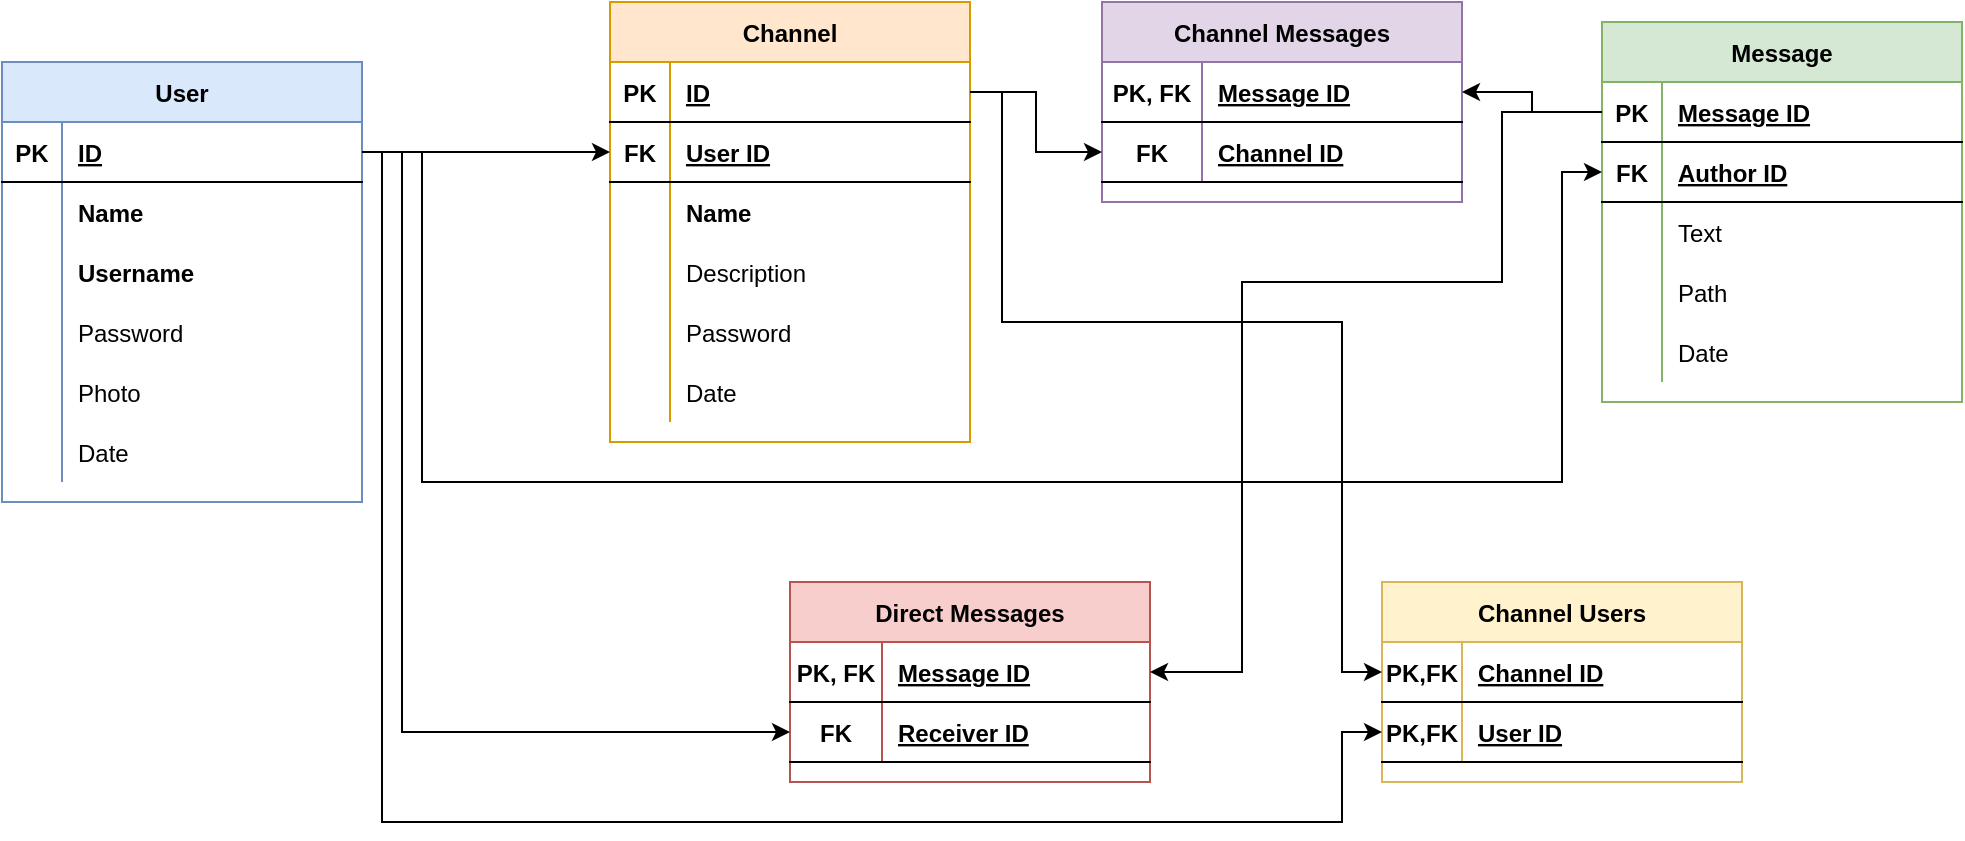 <mxfile version="14.0.0" type="device"><diagram id="DPXJDaKwW3vKYetbn-d8" name="Page-1"><mxGraphModel dx="1422" dy="737" grid="1" gridSize="10" guides="1" tooltips="1" connect="1" arrows="1" fold="1" page="1" pageScale="1" pageWidth="827" pageHeight="1169" math="0" shadow="0"><root><mxCell id="0"/><mxCell id="1" parent="0"/><mxCell id="PuNPLzR5Am-YzMQ4VjFK-2" value="User" style="shape=table;startSize=30;container=1;collapsible=1;childLayout=tableLayout;fixedRows=1;rowLines=0;fontStyle=1;align=center;resizeLast=1;fillColor=#dae8fc;strokeColor=#6c8ebf;" parent="1" vertex="1"><mxGeometry x="20" y="40" width="180" height="220" as="geometry"/></mxCell><mxCell id="PuNPLzR5Am-YzMQ4VjFK-3" value="" style="shape=partialRectangle;collapsible=0;dropTarget=0;pointerEvents=0;fillColor=none;top=0;left=0;bottom=1;right=0;points=[[0,0.5],[1,0.5]];portConstraint=eastwest;" parent="PuNPLzR5Am-YzMQ4VjFK-2" vertex="1"><mxGeometry y="30" width="180" height="30" as="geometry"/></mxCell><mxCell id="PuNPLzR5Am-YzMQ4VjFK-4" value="PK" style="shape=partialRectangle;connectable=0;fillColor=none;top=0;left=0;bottom=0;right=0;fontStyle=1;overflow=hidden;" parent="PuNPLzR5Am-YzMQ4VjFK-3" vertex="1"><mxGeometry width="30" height="30" as="geometry"/></mxCell><mxCell id="PuNPLzR5Am-YzMQ4VjFK-5" value="ID" style="shape=partialRectangle;connectable=0;fillColor=none;top=0;left=0;bottom=0;right=0;align=left;spacingLeft=6;fontStyle=5;overflow=hidden;" parent="PuNPLzR5Am-YzMQ4VjFK-3" vertex="1"><mxGeometry x="30" width="150" height="30" as="geometry"/></mxCell><mxCell id="PuNPLzR5Am-YzMQ4VjFK-6" value="" style="shape=partialRectangle;collapsible=0;dropTarget=0;pointerEvents=0;fillColor=none;top=0;left=0;bottom=0;right=0;points=[[0,0.5],[1,0.5]];portConstraint=eastwest;" parent="PuNPLzR5Am-YzMQ4VjFK-2" vertex="1"><mxGeometry y="60" width="180" height="30" as="geometry"/></mxCell><mxCell id="PuNPLzR5Am-YzMQ4VjFK-7" value="" style="shape=partialRectangle;connectable=0;fillColor=none;top=0;left=0;bottom=0;right=0;editable=1;overflow=hidden;" parent="PuNPLzR5Am-YzMQ4VjFK-6" vertex="1"><mxGeometry width="30" height="30" as="geometry"/></mxCell><mxCell id="PuNPLzR5Am-YzMQ4VjFK-8" value="Name" style="shape=partialRectangle;connectable=0;fillColor=none;top=0;left=0;bottom=0;right=0;align=left;spacingLeft=6;overflow=hidden;fontStyle=1" parent="PuNPLzR5Am-YzMQ4VjFK-6" vertex="1"><mxGeometry x="30" width="150" height="30" as="geometry"/></mxCell><mxCell id="PuNPLzR5Am-YzMQ4VjFK-9" value="" style="shape=partialRectangle;collapsible=0;dropTarget=0;pointerEvents=0;fillColor=none;top=0;left=0;bottom=0;right=0;points=[[0,0.5],[1,0.5]];portConstraint=eastwest;" parent="PuNPLzR5Am-YzMQ4VjFK-2" vertex="1"><mxGeometry y="90" width="180" height="30" as="geometry"/></mxCell><mxCell id="PuNPLzR5Am-YzMQ4VjFK-10" value="" style="shape=partialRectangle;connectable=0;fillColor=none;top=0;left=0;bottom=0;right=0;editable=1;overflow=hidden;" parent="PuNPLzR5Am-YzMQ4VjFK-9" vertex="1"><mxGeometry width="30" height="30" as="geometry"/></mxCell><mxCell id="PuNPLzR5Am-YzMQ4VjFK-11" value="Username" style="shape=partialRectangle;connectable=0;fillColor=none;top=0;left=0;bottom=0;right=0;align=left;spacingLeft=6;overflow=hidden;fontStyle=1" parent="PuNPLzR5Am-YzMQ4VjFK-9" vertex="1"><mxGeometry x="30" width="150" height="30" as="geometry"/></mxCell><mxCell id="PuNPLzR5Am-YzMQ4VjFK-12" value="" style="shape=partialRectangle;collapsible=0;dropTarget=0;pointerEvents=0;fillColor=none;top=0;left=0;bottom=0;right=0;points=[[0,0.5],[1,0.5]];portConstraint=eastwest;" parent="PuNPLzR5Am-YzMQ4VjFK-2" vertex="1"><mxGeometry y="120" width="180" height="30" as="geometry"/></mxCell><mxCell id="PuNPLzR5Am-YzMQ4VjFK-13" value="" style="shape=partialRectangle;connectable=0;fillColor=none;top=0;left=0;bottom=0;right=0;editable=1;overflow=hidden;" parent="PuNPLzR5Am-YzMQ4VjFK-12" vertex="1"><mxGeometry width="30" height="30" as="geometry"/></mxCell><mxCell id="PuNPLzR5Am-YzMQ4VjFK-14" value="Password" style="shape=partialRectangle;connectable=0;fillColor=none;top=0;left=0;bottom=0;right=0;align=left;spacingLeft=6;overflow=hidden;" parent="PuNPLzR5Am-YzMQ4VjFK-12" vertex="1"><mxGeometry x="30" width="150" height="30" as="geometry"/></mxCell><mxCell id="PuNPLzR5Am-YzMQ4VjFK-28" value="" style="shape=partialRectangle;collapsible=0;dropTarget=0;pointerEvents=0;fillColor=none;top=0;left=0;bottom=0;right=0;points=[[0,0.5],[1,0.5]];portConstraint=eastwest;" parent="PuNPLzR5Am-YzMQ4VjFK-2" vertex="1"><mxGeometry y="150" width="180" height="30" as="geometry"/></mxCell><mxCell id="PuNPLzR5Am-YzMQ4VjFK-29" value="" style="shape=partialRectangle;connectable=0;fillColor=none;top=0;left=0;bottom=0;right=0;editable=1;overflow=hidden;" parent="PuNPLzR5Am-YzMQ4VjFK-28" vertex="1"><mxGeometry width="30" height="30" as="geometry"/></mxCell><mxCell id="PuNPLzR5Am-YzMQ4VjFK-30" value="Photo" style="shape=partialRectangle;connectable=0;fillColor=none;top=0;left=0;bottom=0;right=0;align=left;spacingLeft=6;overflow=hidden;fontStyle=0" parent="PuNPLzR5Am-YzMQ4VjFK-28" vertex="1"><mxGeometry x="30" width="150" height="30" as="geometry"/></mxCell><mxCell id="a77Kxo8o-J2Hy5XC5lbB-17" value="" style="shape=partialRectangle;collapsible=0;dropTarget=0;pointerEvents=0;fillColor=none;top=0;left=0;bottom=0;right=0;points=[[0,0.5],[1,0.5]];portConstraint=eastwest;" vertex="1" parent="PuNPLzR5Am-YzMQ4VjFK-2"><mxGeometry y="180" width="180" height="30" as="geometry"/></mxCell><mxCell id="a77Kxo8o-J2Hy5XC5lbB-18" value="" style="shape=partialRectangle;connectable=0;fillColor=none;top=0;left=0;bottom=0;right=0;editable=1;overflow=hidden;" vertex="1" parent="a77Kxo8o-J2Hy5XC5lbB-17"><mxGeometry width="30" height="30" as="geometry"/></mxCell><mxCell id="a77Kxo8o-J2Hy5XC5lbB-19" value="Date" style="shape=partialRectangle;connectable=0;fillColor=none;top=0;left=0;bottom=0;right=0;align=left;spacingLeft=6;overflow=hidden;fontStyle=0" vertex="1" parent="a77Kxo8o-J2Hy5XC5lbB-17"><mxGeometry x="30" width="150" height="30" as="geometry"/></mxCell><mxCell id="PuNPLzR5Am-YzMQ4VjFK-31" value="Message" style="shape=table;startSize=30;container=1;collapsible=1;childLayout=tableLayout;fixedRows=1;rowLines=0;fontStyle=1;align=center;resizeLast=1;fillColor=#d5e8d4;strokeColor=#82b366;" parent="1" vertex="1"><mxGeometry x="820" y="20" width="180" height="190" as="geometry"/></mxCell><mxCell id="PuNPLzR5Am-YzMQ4VjFK-32" value="" style="shape=partialRectangle;collapsible=0;dropTarget=0;pointerEvents=0;fillColor=none;top=0;left=0;bottom=1;right=0;points=[[0,0.5],[1,0.5]];portConstraint=eastwest;" parent="PuNPLzR5Am-YzMQ4VjFK-31" vertex="1"><mxGeometry y="30" width="180" height="30" as="geometry"/></mxCell><mxCell id="PuNPLzR5Am-YzMQ4VjFK-33" value="PK" style="shape=partialRectangle;connectable=0;fillColor=none;top=0;left=0;bottom=0;right=0;fontStyle=1;overflow=hidden;" parent="PuNPLzR5Am-YzMQ4VjFK-32" vertex="1"><mxGeometry width="30" height="30" as="geometry"/></mxCell><mxCell id="PuNPLzR5Am-YzMQ4VjFK-34" value="Message ID" style="shape=partialRectangle;connectable=0;fillColor=none;top=0;left=0;bottom=0;right=0;align=left;spacingLeft=6;fontStyle=5;overflow=hidden;" parent="PuNPLzR5Am-YzMQ4VjFK-32" vertex="1"><mxGeometry x="30" width="150" height="30" as="geometry"/></mxCell><mxCell id="PuNPLzR5Am-YzMQ4VjFK-47" value="" style="shape=partialRectangle;collapsible=0;dropTarget=0;pointerEvents=0;fillColor=none;top=0;left=0;bottom=1;right=0;points=[[0,0.5],[1,0.5]];portConstraint=eastwest;" parent="PuNPLzR5Am-YzMQ4VjFK-31" vertex="1"><mxGeometry y="60" width="180" height="30" as="geometry"/></mxCell><mxCell id="PuNPLzR5Am-YzMQ4VjFK-48" value="FK" style="shape=partialRectangle;connectable=0;fillColor=none;top=0;left=0;bottom=0;right=0;fontStyle=1;overflow=hidden;" parent="PuNPLzR5Am-YzMQ4VjFK-47" vertex="1"><mxGeometry width="30" height="30" as="geometry"/></mxCell><mxCell id="PuNPLzR5Am-YzMQ4VjFK-49" value="Author ID" style="shape=partialRectangle;connectable=0;fillColor=none;top=0;left=0;bottom=0;right=0;align=left;spacingLeft=6;fontStyle=5;overflow=hidden;" parent="PuNPLzR5Am-YzMQ4VjFK-47" vertex="1"><mxGeometry x="30" width="150" height="30" as="geometry"/></mxCell><mxCell id="PuNPLzR5Am-YzMQ4VjFK-35" value="" style="shape=partialRectangle;collapsible=0;dropTarget=0;pointerEvents=0;fillColor=none;top=0;left=0;bottom=0;right=0;points=[[0,0.5],[1,0.5]];portConstraint=eastwest;" parent="PuNPLzR5Am-YzMQ4VjFK-31" vertex="1"><mxGeometry y="90" width="180" height="30" as="geometry"/></mxCell><mxCell id="PuNPLzR5Am-YzMQ4VjFK-36" value="" style="shape=partialRectangle;connectable=0;fillColor=none;top=0;left=0;bottom=0;right=0;editable=1;overflow=hidden;" parent="PuNPLzR5Am-YzMQ4VjFK-35" vertex="1"><mxGeometry width="30" height="30" as="geometry"/></mxCell><mxCell id="PuNPLzR5Am-YzMQ4VjFK-37" value="Text" style="shape=partialRectangle;connectable=0;fillColor=none;top=0;left=0;bottom=0;right=0;align=left;spacingLeft=6;overflow=hidden;" parent="PuNPLzR5Am-YzMQ4VjFK-35" vertex="1"><mxGeometry x="30" width="150" height="30" as="geometry"/></mxCell><mxCell id="PuNPLzR5Am-YzMQ4VjFK-38" value="" style="shape=partialRectangle;collapsible=0;dropTarget=0;pointerEvents=0;fillColor=none;top=0;left=0;bottom=0;right=0;points=[[0,0.5],[1,0.5]];portConstraint=eastwest;" parent="PuNPLzR5Am-YzMQ4VjFK-31" vertex="1"><mxGeometry y="120" width="180" height="30" as="geometry"/></mxCell><mxCell id="PuNPLzR5Am-YzMQ4VjFK-39" value="" style="shape=partialRectangle;connectable=0;fillColor=none;top=0;left=0;bottom=0;right=0;editable=1;overflow=hidden;" parent="PuNPLzR5Am-YzMQ4VjFK-38" vertex="1"><mxGeometry width="30" height="30" as="geometry"/></mxCell><mxCell id="PuNPLzR5Am-YzMQ4VjFK-40" value="Path" style="shape=partialRectangle;connectable=0;fillColor=none;top=0;left=0;bottom=0;right=0;align=left;spacingLeft=6;overflow=hidden;" parent="PuNPLzR5Am-YzMQ4VjFK-38" vertex="1"><mxGeometry x="30" width="150" height="30" as="geometry"/></mxCell><mxCell id="a77Kxo8o-J2Hy5XC5lbB-24" value="" style="shape=partialRectangle;collapsible=0;dropTarget=0;pointerEvents=0;fillColor=none;top=0;left=0;bottom=0;right=0;points=[[0,0.5],[1,0.5]];portConstraint=eastwest;" vertex="1" parent="PuNPLzR5Am-YzMQ4VjFK-31"><mxGeometry y="150" width="180" height="30" as="geometry"/></mxCell><mxCell id="a77Kxo8o-J2Hy5XC5lbB-25" value="" style="shape=partialRectangle;connectable=0;fillColor=none;top=0;left=0;bottom=0;right=0;editable=1;overflow=hidden;" vertex="1" parent="a77Kxo8o-J2Hy5XC5lbB-24"><mxGeometry width="30" height="30" as="geometry"/></mxCell><mxCell id="a77Kxo8o-J2Hy5XC5lbB-26" value="Date" style="shape=partialRectangle;connectable=0;fillColor=none;top=0;left=0;bottom=0;right=0;align=left;spacingLeft=6;overflow=hidden;" vertex="1" parent="a77Kxo8o-J2Hy5XC5lbB-24"><mxGeometry x="30" width="150" height="30" as="geometry"/></mxCell><mxCell id="PuNPLzR5Am-YzMQ4VjFK-53" value="Channel" style="shape=table;startSize=30;container=1;collapsible=1;childLayout=tableLayout;fixedRows=1;rowLines=0;fontStyle=1;align=center;resizeLast=1;fillColor=#ffe6cc;strokeColor=#d79b00;" parent="1" vertex="1"><mxGeometry x="324" y="10" width="180" height="220" as="geometry"/></mxCell><mxCell id="PuNPLzR5Am-YzMQ4VjFK-54" value="" style="shape=partialRectangle;collapsible=0;dropTarget=0;pointerEvents=0;fillColor=none;top=0;left=0;bottom=1;right=0;points=[[0,0.5],[1,0.5]];portConstraint=eastwest;" parent="PuNPLzR5Am-YzMQ4VjFK-53" vertex="1"><mxGeometry y="30" width="180" height="30" as="geometry"/></mxCell><mxCell id="PuNPLzR5Am-YzMQ4VjFK-55" value="PK" style="shape=partialRectangle;connectable=0;fillColor=none;top=0;left=0;bottom=0;right=0;fontStyle=1;overflow=hidden;" parent="PuNPLzR5Am-YzMQ4VjFK-54" vertex="1"><mxGeometry width="30" height="30" as="geometry"/></mxCell><mxCell id="PuNPLzR5Am-YzMQ4VjFK-56" value="ID" style="shape=partialRectangle;connectable=0;fillColor=none;top=0;left=0;bottom=0;right=0;align=left;spacingLeft=6;fontStyle=5;overflow=hidden;" parent="PuNPLzR5Am-YzMQ4VjFK-54" vertex="1"><mxGeometry x="30" width="150" height="30" as="geometry"/></mxCell><mxCell id="PuNPLzR5Am-YzMQ4VjFK-57" value="" style="shape=partialRectangle;collapsible=0;dropTarget=0;pointerEvents=0;fillColor=none;top=0;left=0;bottom=1;right=0;points=[[0,0.5],[1,0.5]];portConstraint=eastwest;" parent="PuNPLzR5Am-YzMQ4VjFK-53" vertex="1"><mxGeometry y="60" width="180" height="30" as="geometry"/></mxCell><mxCell id="PuNPLzR5Am-YzMQ4VjFK-58" value="FK" style="shape=partialRectangle;connectable=0;fillColor=none;top=0;left=0;bottom=0;right=0;fontStyle=1;overflow=hidden;" parent="PuNPLzR5Am-YzMQ4VjFK-57" vertex="1"><mxGeometry width="30" height="30" as="geometry"/></mxCell><mxCell id="PuNPLzR5Am-YzMQ4VjFK-59" value="User ID" style="shape=partialRectangle;connectable=0;fillColor=none;top=0;left=0;bottom=0;right=0;align=left;spacingLeft=6;fontStyle=5;overflow=hidden;" parent="PuNPLzR5Am-YzMQ4VjFK-57" vertex="1"><mxGeometry x="30" width="150" height="30" as="geometry"/></mxCell><mxCell id="PuNPLzR5Am-YzMQ4VjFK-63" value="" style="shape=partialRectangle;collapsible=0;dropTarget=0;pointerEvents=0;fillColor=none;top=0;left=0;bottom=0;right=0;points=[[0,0.5],[1,0.5]];portConstraint=eastwest;" parent="PuNPLzR5Am-YzMQ4VjFK-53" vertex="1"><mxGeometry y="90" width="180" height="30" as="geometry"/></mxCell><mxCell id="PuNPLzR5Am-YzMQ4VjFK-64" value="" style="shape=partialRectangle;connectable=0;fillColor=none;top=0;left=0;bottom=0;right=0;editable=1;overflow=hidden;" parent="PuNPLzR5Am-YzMQ4VjFK-63" vertex="1"><mxGeometry width="30" height="30" as="geometry"/></mxCell><mxCell id="PuNPLzR5Am-YzMQ4VjFK-65" value="Name" style="shape=partialRectangle;connectable=0;fillColor=none;top=0;left=0;bottom=0;right=0;align=left;spacingLeft=6;overflow=hidden;fontStyle=1" parent="PuNPLzR5Am-YzMQ4VjFK-63" vertex="1"><mxGeometry x="30" width="150" height="30" as="geometry"/></mxCell><mxCell id="PuNPLzR5Am-YzMQ4VjFK-66" value="" style="shape=partialRectangle;collapsible=0;dropTarget=0;pointerEvents=0;fillColor=none;top=0;left=0;bottom=0;right=0;points=[[0,0.5],[1,0.5]];portConstraint=eastwest;" parent="PuNPLzR5Am-YzMQ4VjFK-53" vertex="1"><mxGeometry y="120" width="180" height="30" as="geometry"/></mxCell><mxCell id="PuNPLzR5Am-YzMQ4VjFK-67" value="" style="shape=partialRectangle;connectable=0;fillColor=none;top=0;left=0;bottom=0;right=0;editable=1;overflow=hidden;" parent="PuNPLzR5Am-YzMQ4VjFK-66" vertex="1"><mxGeometry width="30" height="30" as="geometry"/></mxCell><mxCell id="PuNPLzR5Am-YzMQ4VjFK-68" value="Description" style="shape=partialRectangle;connectable=0;fillColor=none;top=0;left=0;bottom=0;right=0;align=left;spacingLeft=6;overflow=hidden;" parent="PuNPLzR5Am-YzMQ4VjFK-66" vertex="1"><mxGeometry x="30" width="150" height="30" as="geometry"/></mxCell><mxCell id="PuNPLzR5Am-YzMQ4VjFK-69" value="" style="shape=partialRectangle;collapsible=0;dropTarget=0;pointerEvents=0;fillColor=none;top=0;left=0;bottom=0;right=0;points=[[0,0.5],[1,0.5]];portConstraint=eastwest;" parent="PuNPLzR5Am-YzMQ4VjFK-53" vertex="1"><mxGeometry y="150" width="180" height="30" as="geometry"/></mxCell><mxCell id="PuNPLzR5Am-YzMQ4VjFK-70" value="" style="shape=partialRectangle;connectable=0;fillColor=none;top=0;left=0;bottom=0;right=0;editable=1;overflow=hidden;" parent="PuNPLzR5Am-YzMQ4VjFK-69" vertex="1"><mxGeometry width="30" height="30" as="geometry"/></mxCell><mxCell id="PuNPLzR5Am-YzMQ4VjFK-71" value="Password" style="shape=partialRectangle;connectable=0;fillColor=none;top=0;left=0;bottom=0;right=0;align=left;spacingLeft=6;overflow=hidden;" parent="PuNPLzR5Am-YzMQ4VjFK-69" vertex="1"><mxGeometry x="30" width="150" height="30" as="geometry"/></mxCell><mxCell id="a77Kxo8o-J2Hy5XC5lbB-20" value="" style="shape=partialRectangle;collapsible=0;dropTarget=0;pointerEvents=0;fillColor=none;top=0;left=0;bottom=0;right=0;points=[[0,0.5],[1,0.5]];portConstraint=eastwest;" vertex="1" parent="PuNPLzR5Am-YzMQ4VjFK-53"><mxGeometry y="180" width="180" height="30" as="geometry"/></mxCell><mxCell id="a77Kxo8o-J2Hy5XC5lbB-21" value="" style="shape=partialRectangle;connectable=0;fillColor=none;top=0;left=0;bottom=0;right=0;editable=1;overflow=hidden;" vertex="1" parent="a77Kxo8o-J2Hy5XC5lbB-20"><mxGeometry width="30" height="30" as="geometry"/></mxCell><mxCell id="a77Kxo8o-J2Hy5XC5lbB-22" value="Date" style="shape=partialRectangle;connectable=0;fillColor=none;top=0;left=0;bottom=0;right=0;align=left;spacingLeft=6;overflow=hidden;" vertex="1" parent="a77Kxo8o-J2Hy5XC5lbB-20"><mxGeometry x="30" width="150" height="30" as="geometry"/></mxCell><mxCell id="PuNPLzR5Am-YzMQ4VjFK-72" value="Channel Users" style="shape=table;startSize=30;container=1;collapsible=1;childLayout=tableLayout;fixedRows=1;rowLines=0;fontStyle=1;align=center;resizeLast=1;fillColor=#fff2cc;strokeColor=#d6b656;" parent="1" vertex="1"><mxGeometry x="710" y="300" width="180" height="100" as="geometry"/></mxCell><mxCell id="PuNPLzR5Am-YzMQ4VjFK-73" value="" style="shape=partialRectangle;collapsible=0;dropTarget=0;pointerEvents=0;fillColor=none;top=0;left=0;bottom=1;right=0;points=[[0,0.5],[1,0.5]];portConstraint=eastwest;" parent="PuNPLzR5Am-YzMQ4VjFK-72" vertex="1"><mxGeometry y="30" width="180" height="30" as="geometry"/></mxCell><mxCell id="PuNPLzR5Am-YzMQ4VjFK-74" value="PK,FK" style="shape=partialRectangle;connectable=0;fillColor=none;top=0;left=0;bottom=0;right=0;fontStyle=1;overflow=hidden;" parent="PuNPLzR5Am-YzMQ4VjFK-73" vertex="1"><mxGeometry width="40" height="30" as="geometry"/></mxCell><mxCell id="PuNPLzR5Am-YzMQ4VjFK-75" value="Channel ID" style="shape=partialRectangle;connectable=0;fillColor=none;top=0;left=0;bottom=0;right=0;align=left;spacingLeft=6;fontStyle=5;overflow=hidden;" parent="PuNPLzR5Am-YzMQ4VjFK-73" vertex="1"><mxGeometry x="40" width="140" height="30" as="geometry"/></mxCell><mxCell id="PuNPLzR5Am-YzMQ4VjFK-76" value="" style="shape=partialRectangle;collapsible=0;dropTarget=0;pointerEvents=0;fillColor=none;top=0;left=0;bottom=1;right=0;points=[[0,0.5],[1,0.5]];portConstraint=eastwest;" parent="PuNPLzR5Am-YzMQ4VjFK-72" vertex="1"><mxGeometry y="60" width="180" height="30" as="geometry"/></mxCell><mxCell id="PuNPLzR5Am-YzMQ4VjFK-77" value="PK,FK" style="shape=partialRectangle;connectable=0;fillColor=none;top=0;left=0;bottom=0;right=0;fontStyle=1;overflow=hidden;" parent="PuNPLzR5Am-YzMQ4VjFK-76" vertex="1"><mxGeometry width="40" height="30" as="geometry"/></mxCell><mxCell id="PuNPLzR5Am-YzMQ4VjFK-78" value="User ID" style="shape=partialRectangle;connectable=0;fillColor=none;top=0;left=0;bottom=0;right=0;align=left;spacingLeft=6;fontStyle=5;overflow=hidden;" parent="PuNPLzR5Am-YzMQ4VjFK-76" vertex="1"><mxGeometry x="40" width="140" height="30" as="geometry"/></mxCell><mxCell id="PuNPLzR5Am-YzMQ4VjFK-88" value="Direct Messages" style="shape=table;startSize=30;container=1;collapsible=1;childLayout=tableLayout;fixedRows=1;rowLines=0;fontStyle=1;align=center;resizeLast=1;fillColor=#f8cecc;strokeColor=#b85450;" parent="1" vertex="1"><mxGeometry x="414" y="300" width="180" height="100" as="geometry"/></mxCell><mxCell id="PuNPLzR5Am-YzMQ4VjFK-89" value="" style="shape=partialRectangle;collapsible=0;dropTarget=0;pointerEvents=0;fillColor=none;top=0;left=0;bottom=1;right=0;points=[[0,0.5],[1,0.5]];portConstraint=eastwest;" parent="PuNPLzR5Am-YzMQ4VjFK-88" vertex="1"><mxGeometry y="30" width="180" height="30" as="geometry"/></mxCell><mxCell id="PuNPLzR5Am-YzMQ4VjFK-90" value="PK, FK" style="shape=partialRectangle;connectable=0;fillColor=none;top=0;left=0;bottom=0;right=0;fontStyle=1;overflow=hidden;" parent="PuNPLzR5Am-YzMQ4VjFK-89" vertex="1"><mxGeometry width="46" height="30" as="geometry"/></mxCell><mxCell id="PuNPLzR5Am-YzMQ4VjFK-91" value="Message ID" style="shape=partialRectangle;connectable=0;fillColor=none;top=0;left=0;bottom=0;right=0;align=left;spacingLeft=6;fontStyle=5;overflow=hidden;" parent="PuNPLzR5Am-YzMQ4VjFK-89" vertex="1"><mxGeometry x="46" width="134" height="30" as="geometry"/></mxCell><mxCell id="PuNPLzR5Am-YzMQ4VjFK-92" value="" style="shape=partialRectangle;collapsible=0;dropTarget=0;pointerEvents=0;fillColor=none;top=0;left=0;bottom=1;right=0;points=[[0,0.5],[1,0.5]];portConstraint=eastwest;" parent="PuNPLzR5Am-YzMQ4VjFK-88" vertex="1"><mxGeometry y="60" width="180" height="30" as="geometry"/></mxCell><mxCell id="PuNPLzR5Am-YzMQ4VjFK-93" value="FK" style="shape=partialRectangle;connectable=0;fillColor=none;top=0;left=0;bottom=0;right=0;fontStyle=1;overflow=hidden;" parent="PuNPLzR5Am-YzMQ4VjFK-92" vertex="1"><mxGeometry width="46" height="30" as="geometry"/></mxCell><mxCell id="PuNPLzR5Am-YzMQ4VjFK-94" value="Receiver ID" style="shape=partialRectangle;connectable=0;fillColor=none;top=0;left=0;bottom=0;right=0;align=left;spacingLeft=6;fontStyle=5;overflow=hidden;" parent="PuNPLzR5Am-YzMQ4VjFK-92" vertex="1"><mxGeometry x="46" width="134" height="30" as="geometry"/></mxCell><mxCell id="a77Kxo8o-J2Hy5XC5lbB-1" value="Channel Messages" style="shape=table;startSize=30;container=1;collapsible=1;childLayout=tableLayout;fixedRows=1;rowLines=0;fontStyle=1;align=center;resizeLast=1;fillColor=#e1d5e7;strokeColor=#9673a6;" vertex="1" parent="1"><mxGeometry x="570" y="10" width="180" height="100" as="geometry"/></mxCell><mxCell id="a77Kxo8o-J2Hy5XC5lbB-2" value="" style="shape=partialRectangle;collapsible=0;dropTarget=0;pointerEvents=0;fillColor=none;top=0;left=0;bottom=1;right=0;points=[[0,0.5],[1,0.5]];portConstraint=eastwest;" vertex="1" parent="a77Kxo8o-J2Hy5XC5lbB-1"><mxGeometry y="30" width="180" height="30" as="geometry"/></mxCell><mxCell id="a77Kxo8o-J2Hy5XC5lbB-3" value="PK, FK" style="shape=partialRectangle;connectable=0;fillColor=none;top=0;left=0;bottom=0;right=0;fontStyle=1;overflow=hidden;" vertex="1" parent="a77Kxo8o-J2Hy5XC5lbB-2"><mxGeometry width="50" height="30" as="geometry"/></mxCell><mxCell id="a77Kxo8o-J2Hy5XC5lbB-4" value="Message ID" style="shape=partialRectangle;connectable=0;fillColor=none;top=0;left=0;bottom=0;right=0;align=left;spacingLeft=6;fontStyle=5;overflow=hidden;" vertex="1" parent="a77Kxo8o-J2Hy5XC5lbB-2"><mxGeometry x="50" width="130" height="30" as="geometry"/></mxCell><mxCell id="a77Kxo8o-J2Hy5XC5lbB-5" value="" style="shape=partialRectangle;collapsible=0;dropTarget=0;pointerEvents=0;fillColor=none;top=0;left=0;bottom=1;right=0;points=[[0,0.5],[1,0.5]];portConstraint=eastwest;" vertex="1" parent="a77Kxo8o-J2Hy5XC5lbB-1"><mxGeometry y="60" width="180" height="30" as="geometry"/></mxCell><mxCell id="a77Kxo8o-J2Hy5XC5lbB-6" value="FK" style="shape=partialRectangle;connectable=0;fillColor=none;top=0;left=0;bottom=0;right=0;fontStyle=1;overflow=hidden;" vertex="1" parent="a77Kxo8o-J2Hy5XC5lbB-5"><mxGeometry width="50" height="30" as="geometry"/></mxCell><mxCell id="a77Kxo8o-J2Hy5XC5lbB-7" value="Channel ID" style="shape=partialRectangle;connectable=0;fillColor=none;top=0;left=0;bottom=0;right=0;align=left;spacingLeft=6;fontStyle=5;overflow=hidden;" vertex="1" parent="a77Kxo8o-J2Hy5XC5lbB-5"><mxGeometry x="50" width="130" height="30" as="geometry"/></mxCell><mxCell id="a77Kxo8o-J2Hy5XC5lbB-23" style="edgeStyle=orthogonalEdgeStyle;rounded=0;orthogonalLoop=1;jettySize=auto;html=1;" edge="1" parent="1" source="PuNPLzR5Am-YzMQ4VjFK-3" target="PuNPLzR5Am-YzMQ4VjFK-57"><mxGeometry relative="1" as="geometry"/></mxCell><mxCell id="a77Kxo8o-J2Hy5XC5lbB-27" style="edgeStyle=orthogonalEdgeStyle;rounded=0;orthogonalLoop=1;jettySize=auto;html=1;entryX=0;entryY=0.5;entryDx=0;entryDy=0;" edge="1" parent="1" source="PuNPLzR5Am-YzMQ4VjFK-54" target="a77Kxo8o-J2Hy5XC5lbB-5"><mxGeometry relative="1" as="geometry"/></mxCell><mxCell id="a77Kxo8o-J2Hy5XC5lbB-29" style="edgeStyle=orthogonalEdgeStyle;rounded=0;orthogonalLoop=1;jettySize=auto;html=1;" edge="1" parent="1" source="PuNPLzR5Am-YzMQ4VjFK-32" target="a77Kxo8o-J2Hy5XC5lbB-2"><mxGeometry relative="1" as="geometry"/></mxCell><mxCell id="a77Kxo8o-J2Hy5XC5lbB-37" style="edgeStyle=orthogonalEdgeStyle;rounded=0;orthogonalLoop=1;jettySize=auto;html=1;" edge="1" parent="1" source="PuNPLzR5Am-YzMQ4VjFK-3" target="PuNPLzR5Am-YzMQ4VjFK-47"><mxGeometry relative="1" as="geometry"><Array as="points"><mxPoint x="230" y="85"/><mxPoint x="230" y="250"/><mxPoint x="800" y="250"/><mxPoint x="800" y="95"/></Array></mxGeometry></mxCell><mxCell id="a77Kxo8o-J2Hy5XC5lbB-38" style="edgeStyle=orthogonalEdgeStyle;rounded=0;orthogonalLoop=1;jettySize=auto;html=1;entryX=0;entryY=0.5;entryDx=0;entryDy=0;" edge="1" parent="1" source="PuNPLzR5Am-YzMQ4VjFK-3" target="PuNPLzR5Am-YzMQ4VjFK-92"><mxGeometry relative="1" as="geometry"><Array as="points"><mxPoint x="220" y="85"/><mxPoint x="220" y="375"/></Array></mxGeometry></mxCell><mxCell id="a77Kxo8o-J2Hy5XC5lbB-39" style="edgeStyle=orthogonalEdgeStyle;rounded=0;orthogonalLoop=1;jettySize=auto;html=1;entryX=1;entryY=0.5;entryDx=0;entryDy=0;" edge="1" parent="1" source="PuNPLzR5Am-YzMQ4VjFK-32" target="PuNPLzR5Am-YzMQ4VjFK-89"><mxGeometry relative="1" as="geometry"><Array as="points"><mxPoint x="770" y="65"/><mxPoint x="770" y="150"/><mxPoint x="640" y="150"/><mxPoint x="640" y="345"/></Array></mxGeometry></mxCell><mxCell id="a77Kxo8o-J2Hy5XC5lbB-40" style="edgeStyle=orthogonalEdgeStyle;rounded=0;orthogonalLoop=1;jettySize=auto;html=1;" edge="1" parent="1" source="PuNPLzR5Am-YzMQ4VjFK-54" target="PuNPLzR5Am-YzMQ4VjFK-73"><mxGeometry relative="1" as="geometry"><Array as="points"><mxPoint x="520" y="55"/><mxPoint x="520" y="170"/><mxPoint x="690" y="170"/><mxPoint x="690" y="345"/></Array></mxGeometry></mxCell><mxCell id="a77Kxo8o-J2Hy5XC5lbB-41" style="edgeStyle=orthogonalEdgeStyle;rounded=0;orthogonalLoop=1;jettySize=auto;html=1;" edge="1" parent="1" source="PuNPLzR5Am-YzMQ4VjFK-3" target="PuNPLzR5Am-YzMQ4VjFK-76"><mxGeometry relative="1" as="geometry"><Array as="points"><mxPoint x="210" y="85"/><mxPoint x="210" y="420"/><mxPoint x="690" y="420"/><mxPoint x="690" y="375"/></Array></mxGeometry></mxCell></root></mxGraphModel></diagram></mxfile>